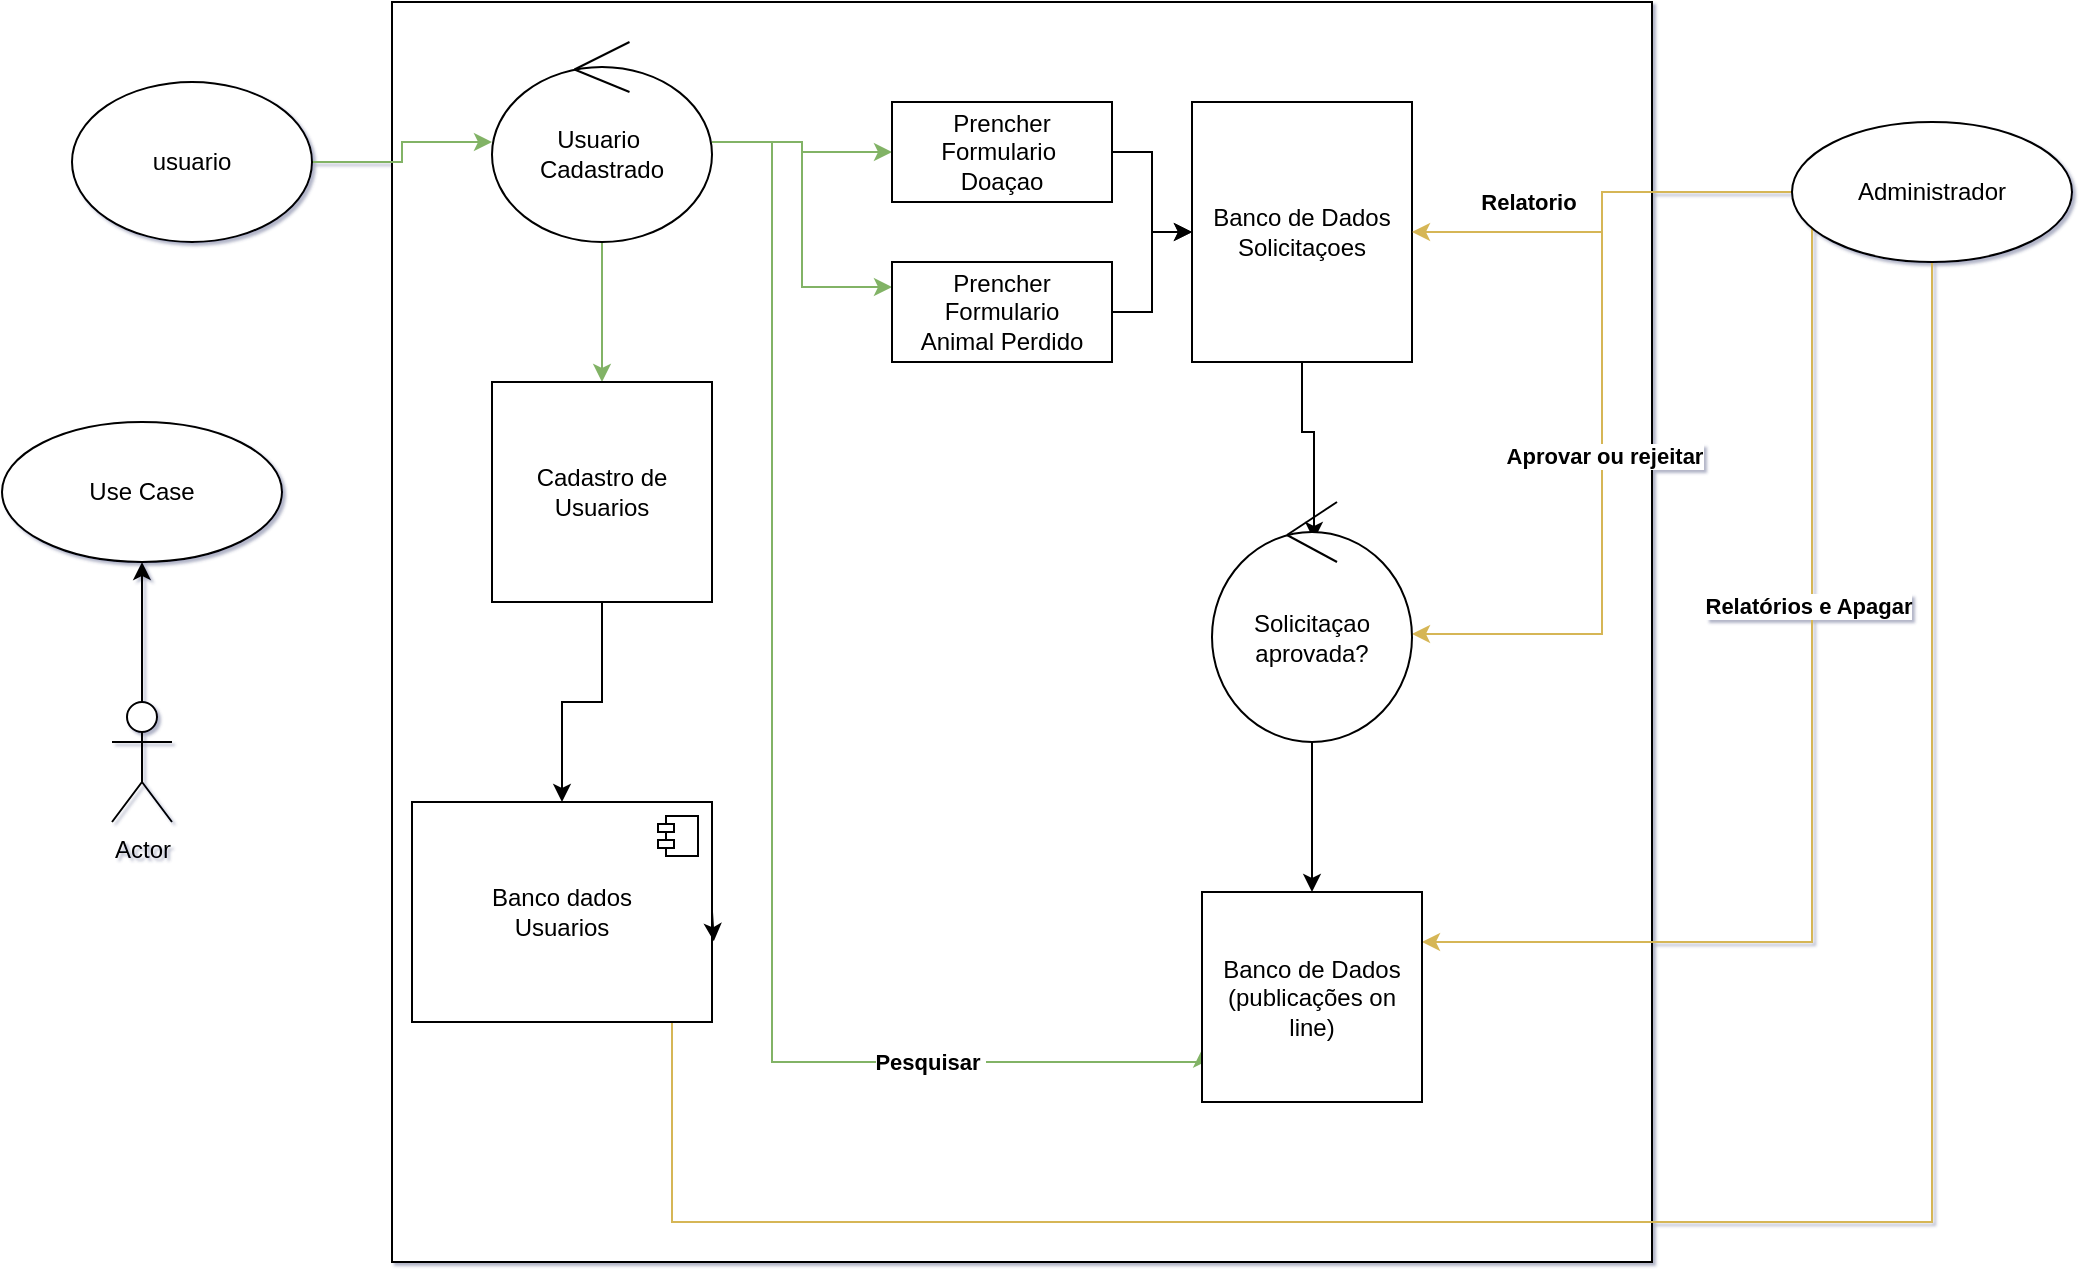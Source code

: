 <mxfile version="21.3.2" type="google" pages="2">
  <diagram name="Página-1" id="pRsQU9yMB5LE16m1m8FK">
    <mxGraphModel dx="2117" dy="541" grid="1" gridSize="10" guides="1" tooltips="1" connect="1" arrows="1" fold="1" page="1" pageScale="1" pageWidth="827" pageHeight="1169" background="none" math="0" shadow="1">
      <root>
        <mxCell id="0" />
        <mxCell id="1" parent="0" />
        <mxCell id="2lA559XF7zU_hLUsA81c-42" value="" style="whiteSpace=wrap;html=1;aspect=fixed;" parent="1" vertex="1">
          <mxGeometry x="180" y="140" width="630" height="630" as="geometry" />
        </mxCell>
        <mxCell id="2lA559XF7zU_hLUsA81c-22" value="" style="edgeStyle=orthogonalEdgeStyle;rounded=0;orthogonalLoop=1;jettySize=auto;html=1;fillColor=#d5e8d4;strokeColor=#82b366;" parent="1" source="2lA559XF7zU_hLUsA81c-1" target="2lA559XF7zU_hLUsA81c-3" edge="1">
          <mxGeometry relative="1" as="geometry" />
        </mxCell>
        <mxCell id="2lA559XF7zU_hLUsA81c-1" value="usuario&lt;br&gt;" style="ellipse;whiteSpace=wrap;html=1;" parent="1" vertex="1">
          <mxGeometry x="20" y="180" width="120" height="80" as="geometry" />
        </mxCell>
        <mxCell id="2lA559XF7zU_hLUsA81c-23" value="" style="edgeStyle=orthogonalEdgeStyle;rounded=0;orthogonalLoop=1;jettySize=auto;html=1;fillColor=#d5e8d4;strokeColor=#82b366;" parent="1" source="2lA559XF7zU_hLUsA81c-3" target="2lA559XF7zU_hLUsA81c-6" edge="1">
          <mxGeometry relative="1" as="geometry" />
        </mxCell>
        <mxCell id="2lA559XF7zU_hLUsA81c-24" style="edgeStyle=orthogonalEdgeStyle;rounded=0;orthogonalLoop=1;jettySize=auto;html=1;entryX=0;entryY=0.25;entryDx=0;entryDy=0;fillColor=#d5e8d4;strokeColor=#82b366;" parent="1" source="2lA559XF7zU_hLUsA81c-3" target="2lA559XF7zU_hLUsA81c-7" edge="1">
          <mxGeometry relative="1" as="geometry" />
        </mxCell>
        <mxCell id="2lA559XF7zU_hLUsA81c-30" value="" style="edgeStyle=orthogonalEdgeStyle;rounded=0;orthogonalLoop=1;jettySize=auto;html=1;fillColor=#d5e8d4;strokeColor=#82b366;" parent="1" source="2lA559XF7zU_hLUsA81c-3" target="2lA559XF7zU_hLUsA81c-5" edge="1">
          <mxGeometry relative="1" as="geometry" />
        </mxCell>
        <mxCell id="2lA559XF7zU_hLUsA81c-40" style="edgeStyle=orthogonalEdgeStyle;rounded=0;orthogonalLoop=1;jettySize=auto;html=1;entryX=0;entryY=0.75;entryDx=0;entryDy=0;fillColor=#d5e8d4;strokeColor=#82b366;" parent="1" source="2lA559XF7zU_hLUsA81c-3" target="2lA559XF7zU_hLUsA81c-34" edge="1">
          <mxGeometry relative="1" as="geometry">
            <Array as="points">
              <mxPoint x="370" y="210" />
              <mxPoint x="370" y="670" />
              <mxPoint x="585" y="670" />
            </Array>
          </mxGeometry>
        </mxCell>
        <mxCell id="2lA559XF7zU_hLUsA81c-41" value="Pesquisar&amp;nbsp;" style="edgeLabel;html=1;align=center;verticalAlign=middle;resizable=0;points=[];fontStyle=1" parent="2lA559XF7zU_hLUsA81c-40" connectable="0" vertex="1">
          <mxGeometry x="0.599" y="-4" relative="1" as="geometry">
            <mxPoint y="-4" as="offset" />
          </mxGeometry>
        </mxCell>
        <mxCell id="2lA559XF7zU_hLUsA81c-3" value="Usuario&amp;nbsp;&lt;br&gt;Cadastrado&lt;br&gt;" style="ellipse;shape=umlControl;whiteSpace=wrap;html=1;" parent="1" vertex="1">
          <mxGeometry x="230" y="160" width="110" height="100" as="geometry" />
        </mxCell>
        <mxCell id="2lA559XF7zU_hLUsA81c-31" value="" style="edgeStyle=orthogonalEdgeStyle;rounded=0;orthogonalLoop=1;jettySize=auto;html=1;" parent="1" source="2lA559XF7zU_hLUsA81c-5" target="2lA559XF7zU_hLUsA81c-20" edge="1">
          <mxGeometry relative="1" as="geometry" />
        </mxCell>
        <mxCell id="2lA559XF7zU_hLUsA81c-5" value="Cadastro de Usuarios" style="html=1;whiteSpace=wrap;" parent="1" vertex="1">
          <mxGeometry x="230" y="330" width="110" height="110" as="geometry" />
        </mxCell>
        <mxCell id="2lA559XF7zU_hLUsA81c-25" value="" style="edgeStyle=orthogonalEdgeStyle;rounded=0;orthogonalLoop=1;jettySize=auto;html=1;" parent="1" source="2lA559XF7zU_hLUsA81c-6" target="2lA559XF7zU_hLUsA81c-8" edge="1">
          <mxGeometry relative="1" as="geometry" />
        </mxCell>
        <mxCell id="2lA559XF7zU_hLUsA81c-6" value="Prencher&lt;br&gt;Formulario&amp;nbsp;&lt;br&gt;Doaçao" style="html=1;whiteSpace=wrap;" parent="1" vertex="1">
          <mxGeometry x="430" y="190" width="110" height="50" as="geometry" />
        </mxCell>
        <mxCell id="2lA559XF7zU_hLUsA81c-26" value="" style="edgeStyle=orthogonalEdgeStyle;rounded=0;orthogonalLoop=1;jettySize=auto;html=1;" parent="1" source="2lA559XF7zU_hLUsA81c-7" target="2lA559XF7zU_hLUsA81c-8" edge="1">
          <mxGeometry relative="1" as="geometry" />
        </mxCell>
        <mxCell id="2lA559XF7zU_hLUsA81c-7" value="Prencher Formulario&lt;br&gt;Animal Perdido" style="html=1;whiteSpace=wrap;" parent="1" vertex="1">
          <mxGeometry x="430" y="270" width="110" height="50" as="geometry" />
        </mxCell>
        <mxCell id="2lA559XF7zU_hLUsA81c-29" value="" style="edgeStyle=orthogonalEdgeStyle;rounded=0;orthogonalLoop=1;jettySize=auto;html=1;entryX=0.51;entryY=0.158;entryDx=0;entryDy=0;entryPerimeter=0;" parent="1" source="2lA559XF7zU_hLUsA81c-8" target="2lA559XF7zU_hLUsA81c-18" edge="1">
          <mxGeometry relative="1" as="geometry" />
        </mxCell>
        <mxCell id="2lA559XF7zU_hLUsA81c-8" value="Banco de Dados&lt;br&gt;Solicitaçoes&lt;br&gt;" style="html=1;whiteSpace=wrap;" parent="1" vertex="1">
          <mxGeometry x="580" y="190" width="110" height="130" as="geometry" />
        </mxCell>
        <mxCell id="2lA559XF7zU_hLUsA81c-27" style="edgeStyle=orthogonalEdgeStyle;rounded=0;orthogonalLoop=1;jettySize=auto;html=1;entryX=1;entryY=0.5;entryDx=0;entryDy=0;fillColor=#fff2cc;strokeColor=#d6b656;" parent="1" source="2lA559XF7zU_hLUsA81c-15" target="2lA559XF7zU_hLUsA81c-8" edge="1">
          <mxGeometry relative="1" as="geometry">
            <mxPoint x="700" y="295" as="targetPoint" />
          </mxGeometry>
        </mxCell>
        <mxCell id="2lA559XF7zU_hLUsA81c-28" value="Relatorio" style="edgeLabel;html=1;align=center;verticalAlign=middle;resizable=0;points=[];fontStyle=1" parent="2lA559XF7zU_hLUsA81c-27" connectable="0" vertex="1">
          <mxGeometry x="0.333" y="1" relative="1" as="geometry">
            <mxPoint x="-12" y="-16" as="offset" />
          </mxGeometry>
        </mxCell>
        <mxCell id="2lA559XF7zU_hLUsA81c-32" style="edgeStyle=orthogonalEdgeStyle;rounded=0;orthogonalLoop=1;jettySize=auto;html=1;entryX=1;entryY=0.55;entryDx=0;entryDy=0;entryPerimeter=0;fillColor=#fff2cc;strokeColor=#d6b656;" parent="1" source="2lA559XF7zU_hLUsA81c-15" target="2lA559XF7zU_hLUsA81c-18" edge="1">
          <mxGeometry relative="1" as="geometry" />
        </mxCell>
        <mxCell id="2lA559XF7zU_hLUsA81c-33" value="Aprovar ou rejeitar&lt;br&gt;" style="edgeLabel;html=1;align=center;verticalAlign=middle;resizable=0;points=[];fontStyle=1" parent="2lA559XF7zU_hLUsA81c-32" connectable="0" vertex="1">
          <mxGeometry x="0.097" y="1" relative="1" as="geometry">
            <mxPoint y="1" as="offset" />
          </mxGeometry>
        </mxCell>
        <mxCell id="2lA559XF7zU_hLUsA81c-36" style="edgeStyle=orthogonalEdgeStyle;rounded=0;orthogonalLoop=1;jettySize=auto;html=1;fillColor=#fff2cc;strokeColor=#d6b656;" parent="1" source="2lA559XF7zU_hLUsA81c-15" target="2lA559XF7zU_hLUsA81c-34" edge="1">
          <mxGeometry relative="1" as="geometry">
            <Array as="points">
              <mxPoint x="890" y="610" />
            </Array>
          </mxGeometry>
        </mxCell>
        <mxCell id="2lA559XF7zU_hLUsA81c-37" value="Relatórios e Apagar" style="edgeLabel;html=1;align=center;verticalAlign=middle;resizable=0;points=[];fontStyle=1" parent="2lA559XF7zU_hLUsA81c-36" connectable="0" vertex="1">
          <mxGeometry x="-0.317" y="-2" relative="1" as="geometry">
            <mxPoint as="offset" />
          </mxGeometry>
        </mxCell>
        <mxCell id="2lA559XF7zU_hLUsA81c-38" style="edgeStyle=orthogonalEdgeStyle;rounded=0;orthogonalLoop=1;jettySize=auto;html=1;entryX=1;entryY=0.5;entryDx=0;entryDy=0;fillColor=#fff2cc;strokeColor=#d6b656;" parent="1" source="2lA559XF7zU_hLUsA81c-15" target="2lA559XF7zU_hLUsA81c-20" edge="1">
          <mxGeometry relative="1" as="geometry">
            <Array as="points">
              <mxPoint x="950" y="750" />
              <mxPoint x="320" y="750" />
            </Array>
          </mxGeometry>
        </mxCell>
        <mxCell id="2lA559XF7zU_hLUsA81c-15" value="Administrador" style="ellipse;whiteSpace=wrap;html=1;" parent="1" vertex="1">
          <mxGeometry x="880" y="200" width="140" height="70" as="geometry" />
        </mxCell>
        <mxCell id="2lA559XF7zU_hLUsA81c-35" value="" style="edgeStyle=orthogonalEdgeStyle;rounded=0;orthogonalLoop=1;jettySize=auto;html=1;" parent="1" source="2lA559XF7zU_hLUsA81c-18" target="2lA559XF7zU_hLUsA81c-34" edge="1">
          <mxGeometry relative="1" as="geometry" />
        </mxCell>
        <mxCell id="2lA559XF7zU_hLUsA81c-18" value="Solicitaçao&lt;br&gt;aprovada?" style="ellipse;shape=umlControl;whiteSpace=wrap;html=1;" parent="1" vertex="1">
          <mxGeometry x="590" y="390" width="100" height="120" as="geometry" />
        </mxCell>
        <mxCell id="2lA559XF7zU_hLUsA81c-20" value="Banco dados&lt;br&gt;Usuarios" style="html=1;dropTarget=0;whiteSpace=wrap;" parent="1" vertex="1">
          <mxGeometry x="190" y="540" width="150" height="110" as="geometry" />
        </mxCell>
        <mxCell id="2lA559XF7zU_hLUsA81c-21" value="" style="shape=module;jettyWidth=8;jettyHeight=4;" parent="2lA559XF7zU_hLUsA81c-20" vertex="1">
          <mxGeometry x="1" width="20" height="20" relative="1" as="geometry">
            <mxPoint x="-27" y="7" as="offset" />
          </mxGeometry>
        </mxCell>
        <mxCell id="2lA559XF7zU_hLUsA81c-34" value="Banco de Dados&lt;br&gt;(publicações on line)" style="html=1;whiteSpace=wrap;" parent="1" vertex="1">
          <mxGeometry x="585" y="585" width="110" height="105" as="geometry" />
        </mxCell>
        <mxCell id="2lA559XF7zU_hLUsA81c-39" style="edgeStyle=orthogonalEdgeStyle;rounded=0;orthogonalLoop=1;jettySize=auto;html=1;exitX=1;exitY=0.5;exitDx=0;exitDy=0;entryX=1.006;entryY=0.633;entryDx=0;entryDy=0;entryPerimeter=0;" parent="1" source="2lA559XF7zU_hLUsA81c-20" target="2lA559XF7zU_hLUsA81c-20" edge="1">
          <mxGeometry relative="1" as="geometry" />
        </mxCell>
        <mxCell id="2lA559XF7zU_hLUsA81c-48" style="edgeStyle=orthogonalEdgeStyle;rounded=0;orthogonalLoop=1;jettySize=auto;html=1;" parent="1" source="2lA559XF7zU_hLUsA81c-45" target="2lA559XF7zU_hLUsA81c-47" edge="1">
          <mxGeometry relative="1" as="geometry" />
        </mxCell>
        <mxCell id="2lA559XF7zU_hLUsA81c-45" value="Actor" style="shape=umlActor;verticalLabelPosition=bottom;verticalAlign=top;html=1;outlineConnect=0;" parent="1" vertex="1">
          <mxGeometry x="40" y="490" width="30" height="60" as="geometry" />
        </mxCell>
        <mxCell id="2lA559XF7zU_hLUsA81c-47" value="Use Case" style="ellipse;whiteSpace=wrap;html=1;" parent="1" vertex="1">
          <mxGeometry x="-15" y="350" width="140" height="70" as="geometry" />
        </mxCell>
      </root>
    </mxGraphModel>
  </diagram>
  <diagram id="FRkOYjSSbQ07h66HUzNb" name="Página-2">
    <mxGraphModel grid="1" page="1" gridSize="10" guides="1" tooltips="1" connect="1" arrows="1" fold="1" pageScale="1" pageWidth="827" pageHeight="1169" math="0" shadow="0">
      <root>
        <mxCell id="0" />
        <mxCell id="1" parent="0" />
        <mxCell id="tC2wf9Q8ZdRMMuNXR8ER-3" style="rounded=0;orthogonalLoop=1;jettySize=auto;html=1;" edge="1" parent="1" source="tC2wf9Q8ZdRMMuNXR8ER-1" target="tC2wf9Q8ZdRMMuNXR8ER-2">
          <mxGeometry relative="1" as="geometry" />
        </mxCell>
        <mxCell id="tC2wf9Q8ZdRMMuNXR8ER-5" style="rounded=0;orthogonalLoop=1;jettySize=auto;html=1;" edge="1" parent="1" source="tC2wf9Q8ZdRMMuNXR8ER-1" target="tC2wf9Q8ZdRMMuNXR8ER-4">
          <mxGeometry relative="1" as="geometry" />
        </mxCell>
        <mxCell id="tC2wf9Q8ZdRMMuNXR8ER-7" style="rounded=0;orthogonalLoop=1;jettySize=auto;html=1;" edge="1" parent="1" source="tC2wf9Q8ZdRMMuNXR8ER-1" target="tC2wf9Q8ZdRMMuNXR8ER-6">
          <mxGeometry relative="1" as="geometry" />
        </mxCell>
        <mxCell id="tC2wf9Q8ZdRMMuNXR8ER-11" style="rounded=0;orthogonalLoop=1;jettySize=auto;html=1;" edge="1" parent="1" source="tC2wf9Q8ZdRMMuNXR8ER-1" target="tC2wf9Q8ZdRMMuNXR8ER-10">
          <mxGeometry relative="1" as="geometry" />
        </mxCell>
        <mxCell id="tC2wf9Q8ZdRMMuNXR8ER-15" style="rounded=0;orthogonalLoop=1;jettySize=auto;html=1;" edge="1" parent="1" source="tC2wf9Q8ZdRMMuNXR8ER-1" target="tC2wf9Q8ZdRMMuNXR8ER-14">
          <mxGeometry relative="1" as="geometry" />
        </mxCell>
        <mxCell id="tC2wf9Q8ZdRMMuNXR8ER-1" value="usuario" style="shape=umlActor;verticalLabelPosition=bottom;verticalAlign=top;html=1;" vertex="1" parent="1">
          <mxGeometry x="1030" y="280" width="30" height="60" as="geometry" />
        </mxCell>
        <mxCell id="tC2wf9Q8ZdRMMuNXR8ER-2" value="UC001 - Cadastrar usuário" style="ellipse;whiteSpace=wrap;html=1;" vertex="1" parent="1">
          <mxGeometry x="1150" y="100" width="140" height="70" as="geometry" />
        </mxCell>
        <mxCell id="tC2wf9Q8ZdRMMuNXR8ER-4" value="UC002 - Gerenciar o Perfil" style="ellipse;whiteSpace=wrap;html=1;" vertex="1" parent="1">
          <mxGeometry x="1270" y="190" width="130" height="70" as="geometry" />
        </mxCell>
        <mxCell id="tC2wf9Q8ZdRMMuNXR8ER-8" value="Sistema....." style="swimlane;whiteSpace=wrap;html=1;" vertex="1" parent="1">
          <mxGeometry x="2150" y="60" width="410" height="390" as="geometry" />
        </mxCell>
        <mxCell id="tC2wf9Q8ZdRMMuNXR8ER-13" style="edgeStyle=orthogonalEdgeStyle;rounded=0;orthogonalLoop=1;jettySize=auto;html=1;endArrow=block;endFill=0;endSize=13;" edge="1" parent="1" source="tC2wf9Q8ZdRMMuNXR8ER-9">
          <mxGeometry relative="1" as="geometry">
            <mxPoint x="1045" y="370" as="targetPoint" />
          </mxGeometry>
        </mxCell>
        <mxCell id="tC2wf9Q8ZdRMMuNXR8ER-17" style="edgeStyle=orthogonalEdgeStyle;rounded=0;orthogonalLoop=1;jettySize=auto;html=1;" edge="1" parent="1" source="tC2wf9Q8ZdRMMuNXR8ER-9" target="tC2wf9Q8ZdRMMuNXR8ER-16">
          <mxGeometry relative="1" as="geometry" />
        </mxCell>
        <mxCell id="tC2wf9Q8ZdRMMuNXR8ER-9" value="Adm" style="shape=umlActor;verticalLabelPosition=bottom;verticalAlign=top;html=1;" vertex="1" parent="1">
          <mxGeometry x="1030" y="590" width="30" height="60" as="geometry" />
        </mxCell>
        <mxCell id="tC2wf9Q8ZdRMMuNXR8ER-6" value="UC003 - Gerenciar Pets para Doação" style="ellipse;whiteSpace=wrap;html=1;" vertex="1" parent="1">
          <mxGeometry x="1280" y="280" width="140" height="70" as="geometry" />
        </mxCell>
        <mxCell id="tC2wf9Q8ZdRMMuNXR8ER-10" value="UC004 - Pesquisar Pet Perdido" style="ellipse;whiteSpace=wrap;html=1;" vertex="1" parent="1">
          <mxGeometry x="1300" y="380" width="140" height="70" as="geometry" />
        </mxCell>
        <mxCell id="tC2wf9Q8ZdRMMuNXR8ER-14" value="UC005 - Registrar pets perdido" style="ellipse;whiteSpace=wrap;html=1;" vertex="1" parent="1">
          <mxGeometry x="1310" y="470" width="140" height="70" as="geometry" />
        </mxCell>
        <mxCell id="tC2wf9Q8ZdRMMuNXR8ER-16" value="UC101 - Emitir Relatório de Pets perdidos" style="ellipse;whiteSpace=wrap;html=1;" vertex="1" parent="1">
          <mxGeometry x="1210" y="585" width="140" height="70" as="geometry" />
        </mxCell>
      </root>
    </mxGraphModel>
  </diagram>
</mxfile>
